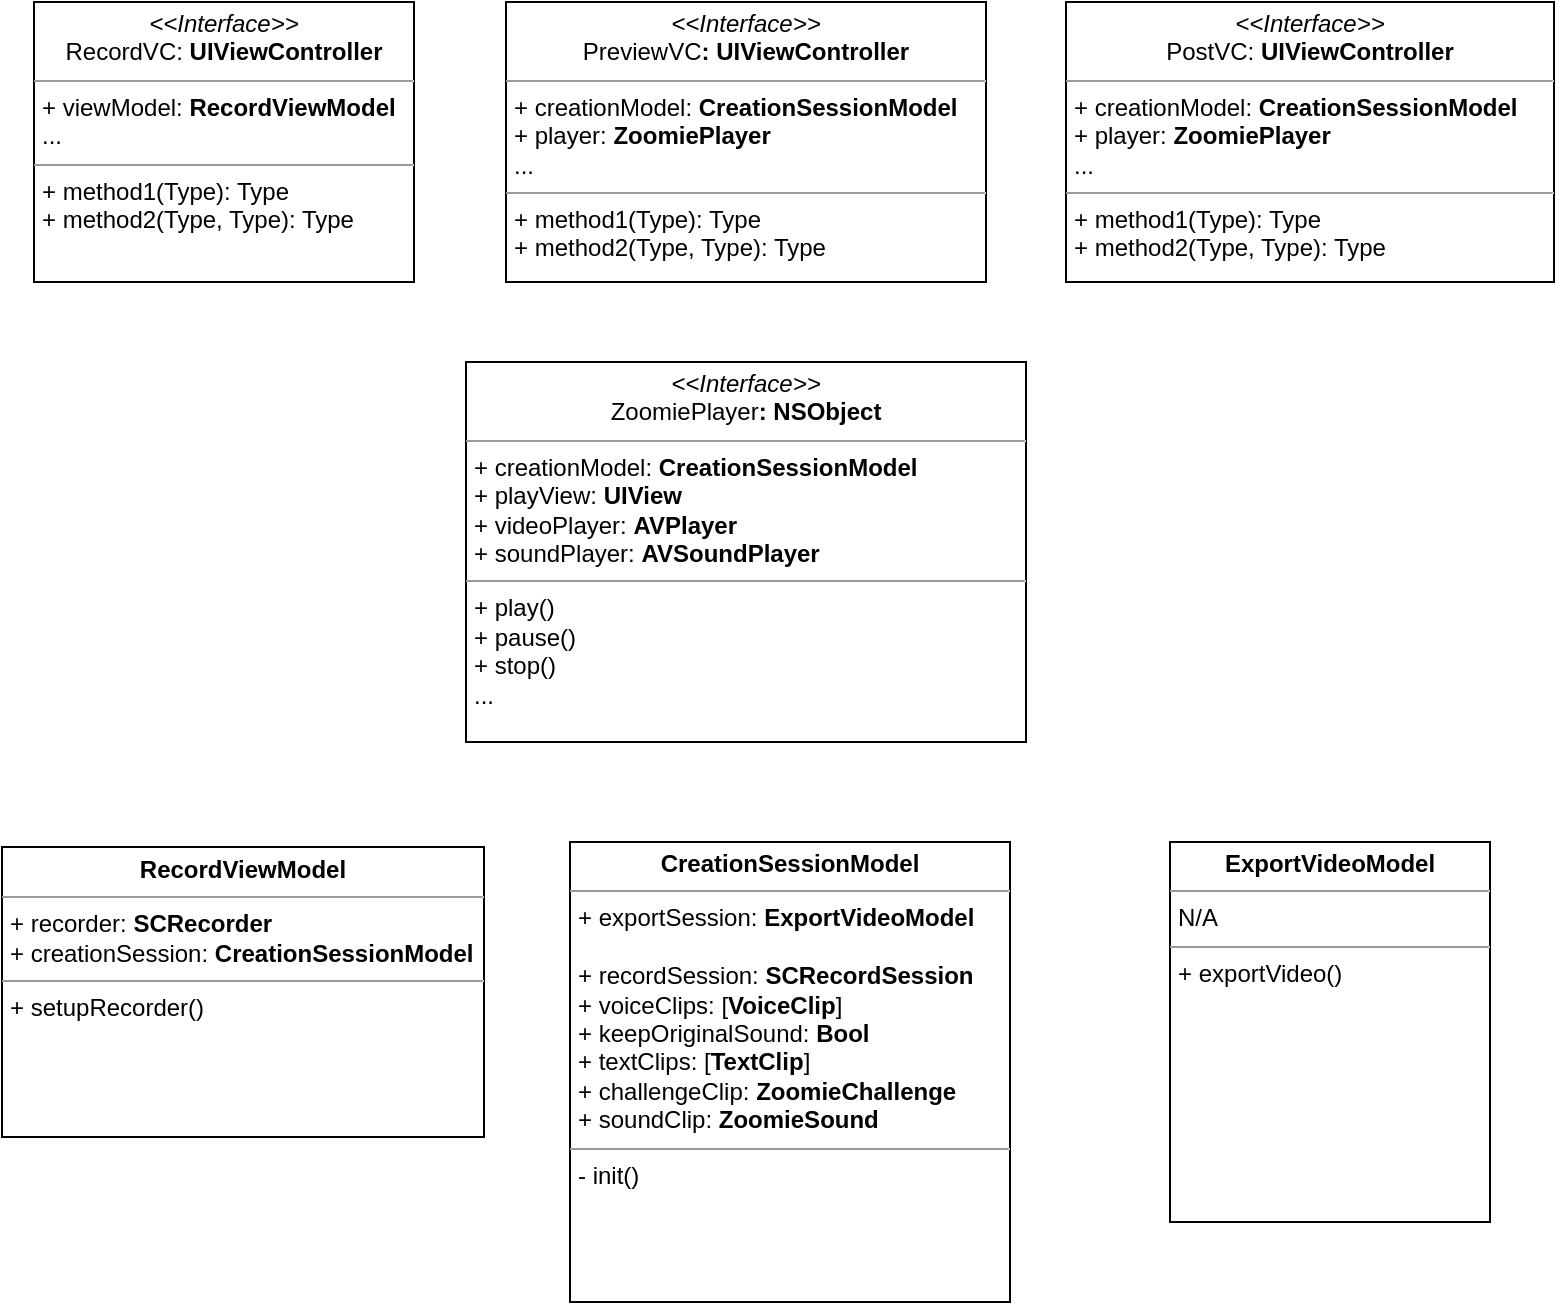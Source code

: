 <mxfile version="20.6.0" type="github">
  <diagram id="C5RBs43oDa-KdzZeNtuy" name="Page-1">
    <mxGraphModel dx="1120" dy="747" grid="1" gridSize="10" guides="1" tooltips="1" connect="1" arrows="1" fold="1" page="1" pageScale="1" pageWidth="827" pageHeight="1169" math="0" shadow="0">
      <root>
        <mxCell id="WIyWlLk6GJQsqaUBKTNV-0" />
        <mxCell id="WIyWlLk6GJQsqaUBKTNV-1" parent="WIyWlLk6GJQsqaUBKTNV-0" />
        <mxCell id="nsF6bW9YngvYy-68c6kC-1" value="&lt;p style=&quot;margin:0px;margin-top:4px;text-align:center;&quot;&gt;&lt;i&gt;&amp;lt;&amp;lt;Interface&amp;gt;&amp;gt;&lt;/i&gt;&lt;br&gt;RecordVC: &lt;b&gt;UIViewController&lt;/b&gt;&lt;/p&gt;&lt;hr size=&quot;1&quot;&gt;&lt;p style=&quot;margin:0px;margin-left:4px;&quot;&gt;+ viewModel: &lt;b&gt;RecordViewModel&lt;/b&gt;&lt;br&gt;...&lt;/p&gt;&lt;hr size=&quot;1&quot;&gt;&lt;p style=&quot;margin:0px;margin-left:4px;&quot;&gt;+ method1(Type): Type&lt;br&gt;+ method2(Type, Type): Type&lt;/p&gt;" style="verticalAlign=top;align=left;overflow=fill;fontSize=12;fontFamily=Helvetica;html=1;" parent="WIyWlLk6GJQsqaUBKTNV-1" vertex="1">
          <mxGeometry x="34" y="50" width="190" height="140" as="geometry" />
        </mxCell>
        <mxCell id="nsF6bW9YngvYy-68c6kC-2" value="&lt;p style=&quot;margin:0px;margin-top:4px;text-align:center;&quot;&gt;&lt;i&gt;&amp;lt;&amp;lt;Interface&amp;gt;&amp;gt;&lt;/i&gt;&lt;br&gt;PreviewVC&lt;b&gt;: UIViewController&lt;/b&gt;&lt;/p&gt;&lt;hr size=&quot;1&quot;&gt;&lt;p style=&quot;margin:0px;margin-left:4px;&quot;&gt;+ creationModel: &lt;b&gt;CreationSessionModel&lt;/b&gt;&lt;/p&gt;&lt;p style=&quot;margin:0px;margin-left:4px;&quot;&gt;+ player: &lt;b&gt;ZoomiePlayer&lt;/b&gt;&lt;br&gt;...&lt;/p&gt;&lt;hr size=&quot;1&quot;&gt;&lt;p style=&quot;margin:0px;margin-left:4px;&quot;&gt;+ method1(Type): Type&lt;br&gt;+ method2(Type, Type): Type&lt;/p&gt;" style="verticalAlign=top;align=left;overflow=fill;fontSize=12;fontFamily=Helvetica;html=1;" parent="WIyWlLk6GJQsqaUBKTNV-1" vertex="1">
          <mxGeometry x="270" y="50" width="240" height="140" as="geometry" />
        </mxCell>
        <mxCell id="nsF6bW9YngvYy-68c6kC-3" value="&lt;p style=&quot;margin:0px;margin-top:4px;text-align:center;&quot;&gt;&lt;i&gt;&amp;lt;&amp;lt;Interface&amp;gt;&amp;gt;&lt;/i&gt;&lt;br&gt;PostVC: &lt;b&gt;UIViewController&lt;/b&gt;&lt;/p&gt;&lt;hr size=&quot;1&quot;&gt;&lt;p style=&quot;margin:0px;margin-left:4px;&quot;&gt;+ creationModel: &lt;b&gt;CreationSessionModel&lt;/b&gt;&lt;br&gt;+ player: &lt;b&gt;ZoomiePlayer&lt;/b&gt;&lt;/p&gt;&lt;p style=&quot;margin:0px;margin-left:4px;&quot;&gt;...&lt;/p&gt;&lt;hr size=&quot;1&quot;&gt;&lt;p style=&quot;margin:0px;margin-left:4px;&quot;&gt;+ method1(Type): Type&lt;br&gt;+ method2(Type, Type): Type&lt;/p&gt;" style="verticalAlign=top;align=left;overflow=fill;fontSize=12;fontFamily=Helvetica;html=1;" parent="WIyWlLk6GJQsqaUBKTNV-1" vertex="1">
          <mxGeometry x="550" y="50" width="244" height="140" as="geometry" />
        </mxCell>
        <mxCell id="nsF6bW9YngvYy-68c6kC-4" value="&lt;p style=&quot;margin:0px;margin-top:4px;text-align:center;&quot;&gt;&lt;b&gt;RecordViewModel&lt;/b&gt;&lt;/p&gt;&lt;hr size=&quot;1&quot;&gt;&lt;p style=&quot;margin:0px;margin-left:4px;&quot;&gt;+ recorder: &lt;b&gt;SCRecorder&lt;/b&gt;&lt;/p&gt;&lt;p style=&quot;margin:0px;margin-left:4px;&quot;&gt;+ creationSession: &lt;b&gt;CreationSessionModel&lt;/b&gt;&lt;/p&gt;&lt;hr size=&quot;1&quot;&gt;&lt;p style=&quot;margin:0px;margin-left:4px;&quot;&gt;+ setupRecorder()&lt;/p&gt;" style="verticalAlign=top;align=left;overflow=fill;fontSize=12;fontFamily=Helvetica;html=1;" parent="WIyWlLk6GJQsqaUBKTNV-1" vertex="1">
          <mxGeometry x="18" y="472.5" width="241" height="145" as="geometry" />
        </mxCell>
        <mxCell id="nsF6bW9YngvYy-68c6kC-6" value="&lt;p style=&quot;margin:0px;margin-top:4px;text-align:center;&quot;&gt;&lt;b&gt;CreationSessionModel&lt;/b&gt;&lt;/p&gt;&lt;hr size=&quot;1&quot;&gt;&lt;p style=&quot;margin:0px;margin-left:4px;&quot;&gt;+ exportSession: &lt;b&gt;ExportVideoModel&lt;/b&gt;&lt;/p&gt;&lt;p style=&quot;margin:0px;margin-left:4px;&quot;&gt;&lt;br&gt;&lt;/p&gt;&lt;p style=&quot;margin:0px;margin-left:4px;&quot;&gt;+ recordSession: &lt;b&gt;SCRecordSession&lt;/b&gt;&lt;/p&gt;&lt;p style=&quot;margin:0px;margin-left:4px;&quot;&gt;+ voiceClips: [&lt;b&gt;VoiceClip&lt;/b&gt;]&lt;/p&gt;&lt;p style=&quot;margin:0px;margin-left:4px;&quot;&gt;+ keepOriginalSound: &lt;b&gt;Bool&lt;/b&gt;&lt;/p&gt;&lt;p style=&quot;margin:0px;margin-left:4px;&quot;&gt;+ textClips: [&lt;b&gt;TextClip&lt;/b&gt;]&lt;/p&gt;&lt;p style=&quot;margin:0px;margin-left:4px;&quot;&gt;+ challengeClip: &lt;b&gt;ZoomieChallenge&lt;/b&gt;&lt;/p&gt;&lt;p style=&quot;margin:0px;margin-left:4px;&quot;&gt;+ soundClip: &lt;b&gt;ZoomieSound&lt;/b&gt;&lt;/p&gt;&lt;hr size=&quot;1&quot;&gt;&lt;p style=&quot;margin:0px;margin-left:4px;&quot;&gt;- init()&lt;/p&gt;" style="verticalAlign=top;align=left;overflow=fill;fontSize=12;fontFamily=Helvetica;html=1;" parent="WIyWlLk6GJQsqaUBKTNV-1" vertex="1">
          <mxGeometry x="302" y="470" width="220" height="230" as="geometry" />
        </mxCell>
        <mxCell id="LvHEn-PVslQz2PNFDJ3c-4" value="&lt;p style=&quot;margin:0px;margin-top:4px;text-align:center;&quot;&gt;&lt;b&gt;ExportVideoModel&lt;/b&gt;&lt;/p&gt;&lt;hr size=&quot;1&quot;&gt;&lt;p style=&quot;margin:0px;margin-left:4px;&quot;&gt;N/A&lt;/p&gt;&lt;hr size=&quot;1&quot;&gt;&lt;p style=&quot;margin:0px;margin-left:4px;&quot;&gt;+ exportVideo()&lt;/p&gt;" style="verticalAlign=top;align=left;overflow=fill;fontSize=12;fontFamily=Helvetica;html=1;" vertex="1" parent="WIyWlLk6GJQsqaUBKTNV-1">
          <mxGeometry x="602" y="470" width="160" height="190" as="geometry" />
        </mxCell>
        <mxCell id="LvHEn-PVslQz2PNFDJ3c-5" value="&lt;p style=&quot;margin:0px;margin-top:4px;text-align:center;&quot;&gt;&lt;i&gt;&amp;lt;&amp;lt;Interface&amp;gt;&amp;gt;&lt;/i&gt;&lt;br&gt;ZoomiePlayer&lt;b&gt;: NSObject&lt;/b&gt;&lt;/p&gt;&lt;hr size=&quot;1&quot;&gt;&lt;p style=&quot;margin:0px;margin-left:4px;&quot;&gt;+ creationModel: &lt;b&gt;CreationSessionModel&lt;/b&gt;&lt;br&gt;&lt;/p&gt;&lt;p style=&quot;margin:0px;margin-left:4px;&quot;&gt;+ playView: &lt;b&gt;UIView&lt;/b&gt;&lt;/p&gt;&lt;p style=&quot;margin:0px;margin-left:4px;&quot;&gt;+ videoPlayer: &lt;b&gt;AVPlayer&lt;/b&gt;&lt;/p&gt;&lt;p style=&quot;margin:0px;margin-left:4px;&quot;&gt;+ soundPlayer: &lt;b&gt;AVSoundPlayer&lt;/b&gt;&lt;/p&gt;&lt;hr size=&quot;1&quot;&gt;&lt;p style=&quot;margin:0px;margin-left:4px;&quot;&gt;+ play()&lt;/p&gt;&lt;p style=&quot;margin:0px;margin-left:4px;&quot;&gt;+ pause()&lt;/p&gt;&lt;p style=&quot;margin:0px;margin-left:4px;&quot;&gt;+ stop()&lt;/p&gt;&lt;p style=&quot;margin:0px;margin-left:4px;&quot;&gt;...&lt;/p&gt;" style="verticalAlign=top;align=left;overflow=fill;fontSize=12;fontFamily=Helvetica;html=1;" vertex="1" parent="WIyWlLk6GJQsqaUBKTNV-1">
          <mxGeometry x="250" y="230" width="280" height="190" as="geometry" />
        </mxCell>
      </root>
    </mxGraphModel>
  </diagram>
</mxfile>
